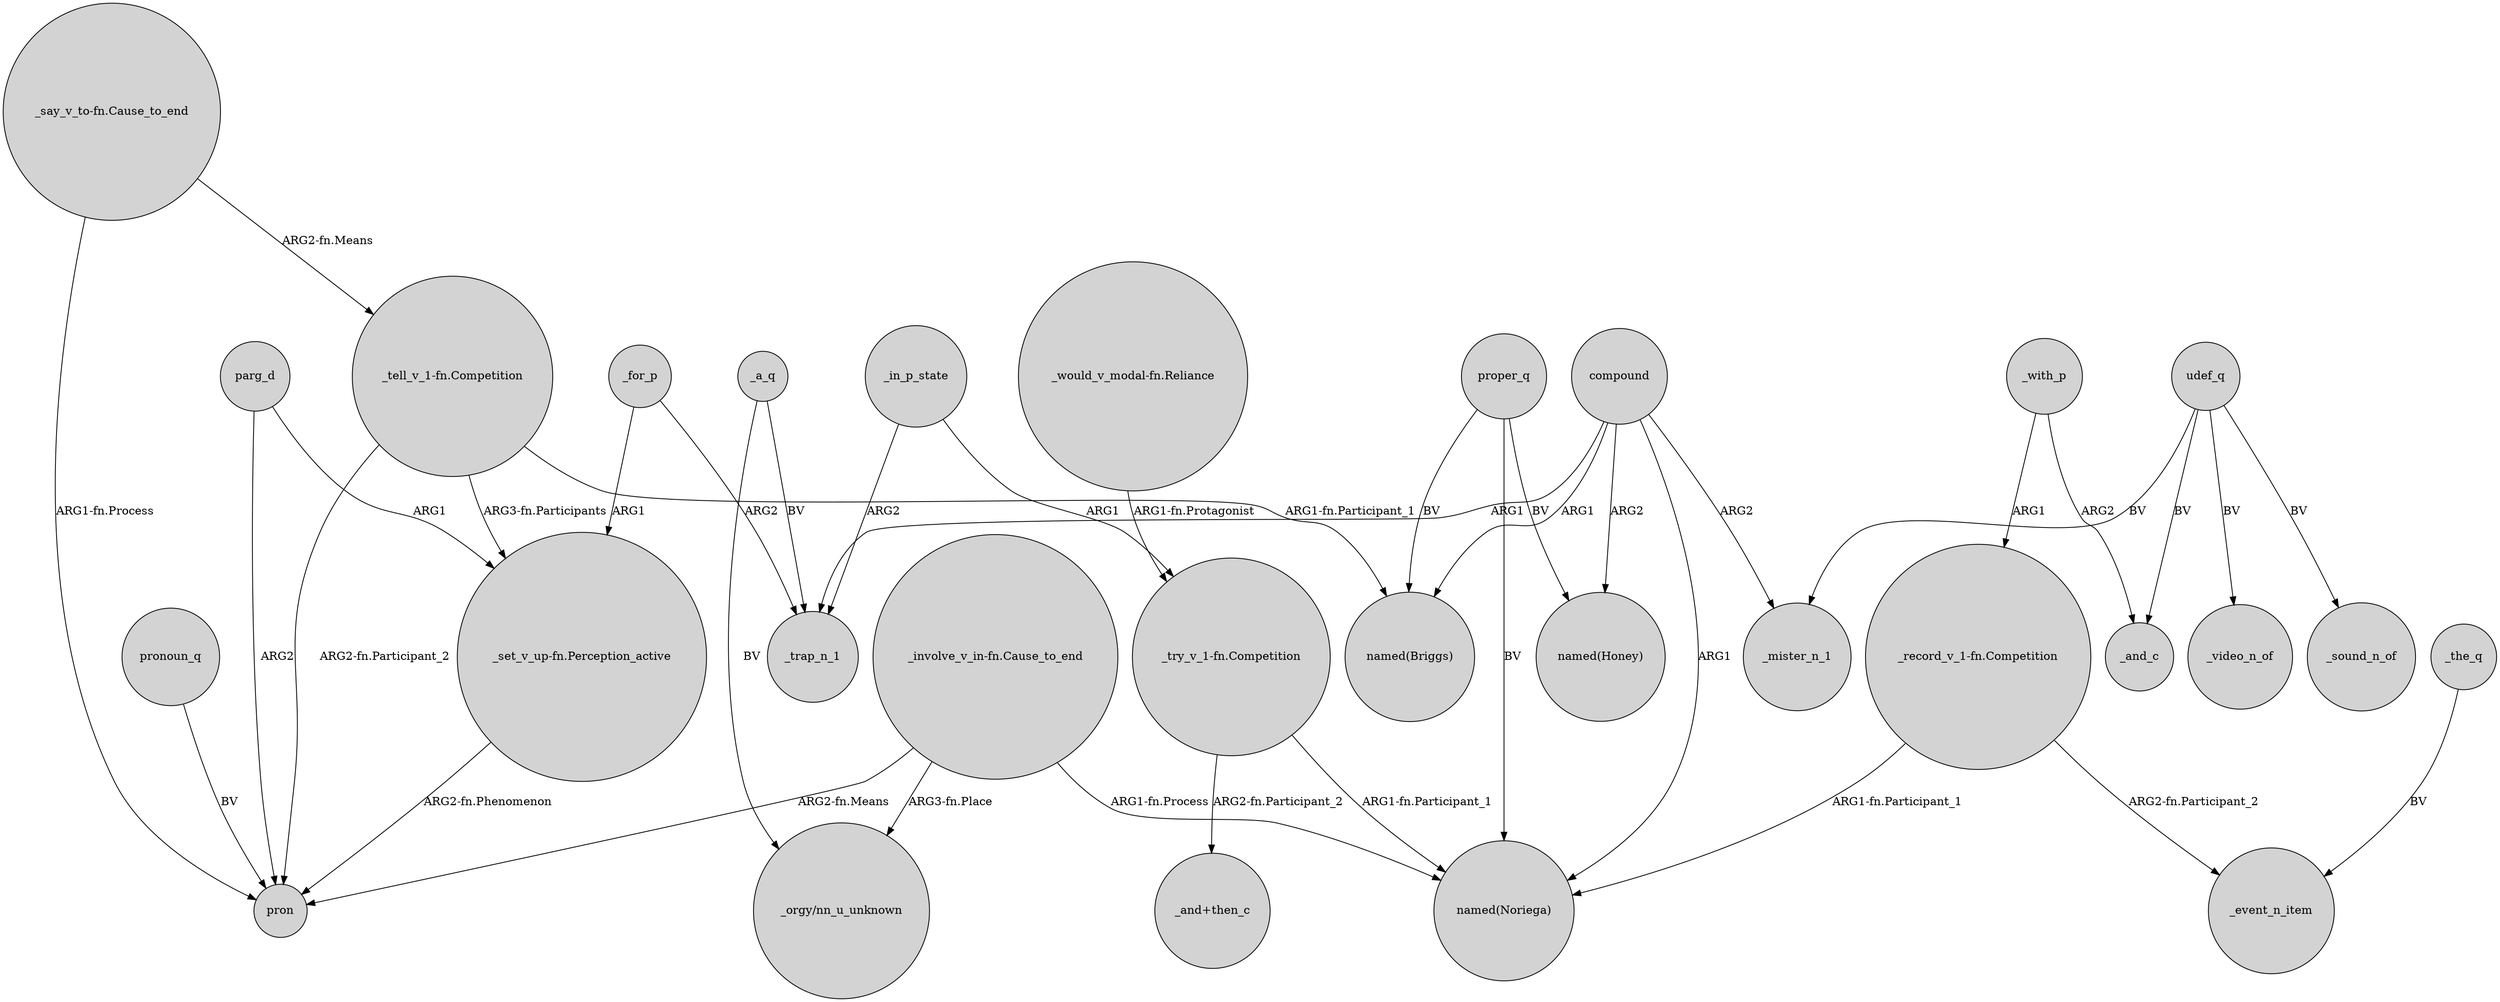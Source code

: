 digraph {
	node [shape=circle style=filled]
	"_involve_v_in-fn.Cause_to_end" -> pron [label="ARG2-fn.Means"]
	compound -> "named(Noriega)" [label=ARG1]
	udef_q -> _sound_n_of [label=BV]
	compound -> _mister_n_1 [label=ARG2]
	"_set_v_up-fn.Perception_active" -> pron [label="ARG2-fn.Phenomenon"]
	_in_p_state -> _trap_n_1 [label=ARG2]
	_the_q -> _event_n_item [label=BV]
	_in_p_state -> "_try_v_1-fn.Competition" [label=ARG1]
	_a_q -> "_orgy/nn_u_unknown" [label=BV]
	"_try_v_1-fn.Competition" -> "named(Noriega)" [label="ARG1-fn.Participant_1"]
	parg_d -> pron [label=ARG2]
	"_record_v_1-fn.Competition" -> "named(Noriega)" [label="ARG1-fn.Participant_1"]
	_a_q -> _trap_n_1 [label=BV]
	compound -> _trap_n_1 [label=ARG1]
	udef_q -> _and_c [label=BV]
	udef_q -> _mister_n_1 [label=BV]
	"_say_v_to-fn.Cause_to_end" -> pron [label="ARG1-fn.Process"]
	"_would_v_modal-fn.Reliance" -> "_try_v_1-fn.Competition" [label="ARG1-fn.Protagonist"]
	proper_q -> "named(Honey)" [label=BV]
	"_try_v_1-fn.Competition" -> "_and+then_c" [label="ARG2-fn.Participant_2"]
	pronoun_q -> pron [label=BV]
	"_involve_v_in-fn.Cause_to_end" -> "named(Noriega)" [label="ARG1-fn.Process"]
	udef_q -> _video_n_of [label=BV]
	compound -> "named(Briggs)" [label=ARG1]
	"_record_v_1-fn.Competition" -> _event_n_item [label="ARG2-fn.Participant_2"]
	_with_p -> _and_c [label=ARG2]
	_for_p -> "_set_v_up-fn.Perception_active" [label=ARG1]
	"_tell_v_1-fn.Competition" -> "named(Briggs)" [label="ARG1-fn.Participant_1"]
	"_tell_v_1-fn.Competition" -> "_set_v_up-fn.Perception_active" [label="ARG3-fn.Participants"]
	_for_p -> _trap_n_1 [label=ARG2]
	"_say_v_to-fn.Cause_to_end" -> "_tell_v_1-fn.Competition" [label="ARG2-fn.Means"]
	compound -> "named(Honey)" [label=ARG2]
	parg_d -> "_set_v_up-fn.Perception_active" [label=ARG1]
	proper_q -> "named(Briggs)" [label=BV]
	_with_p -> "_record_v_1-fn.Competition" [label=ARG1]
	"_involve_v_in-fn.Cause_to_end" -> "_orgy/nn_u_unknown" [label="ARG3-fn.Place"]
	proper_q -> "named(Noriega)" [label=BV]
	"_tell_v_1-fn.Competition" -> pron [label="ARG2-fn.Participant_2"]
}
